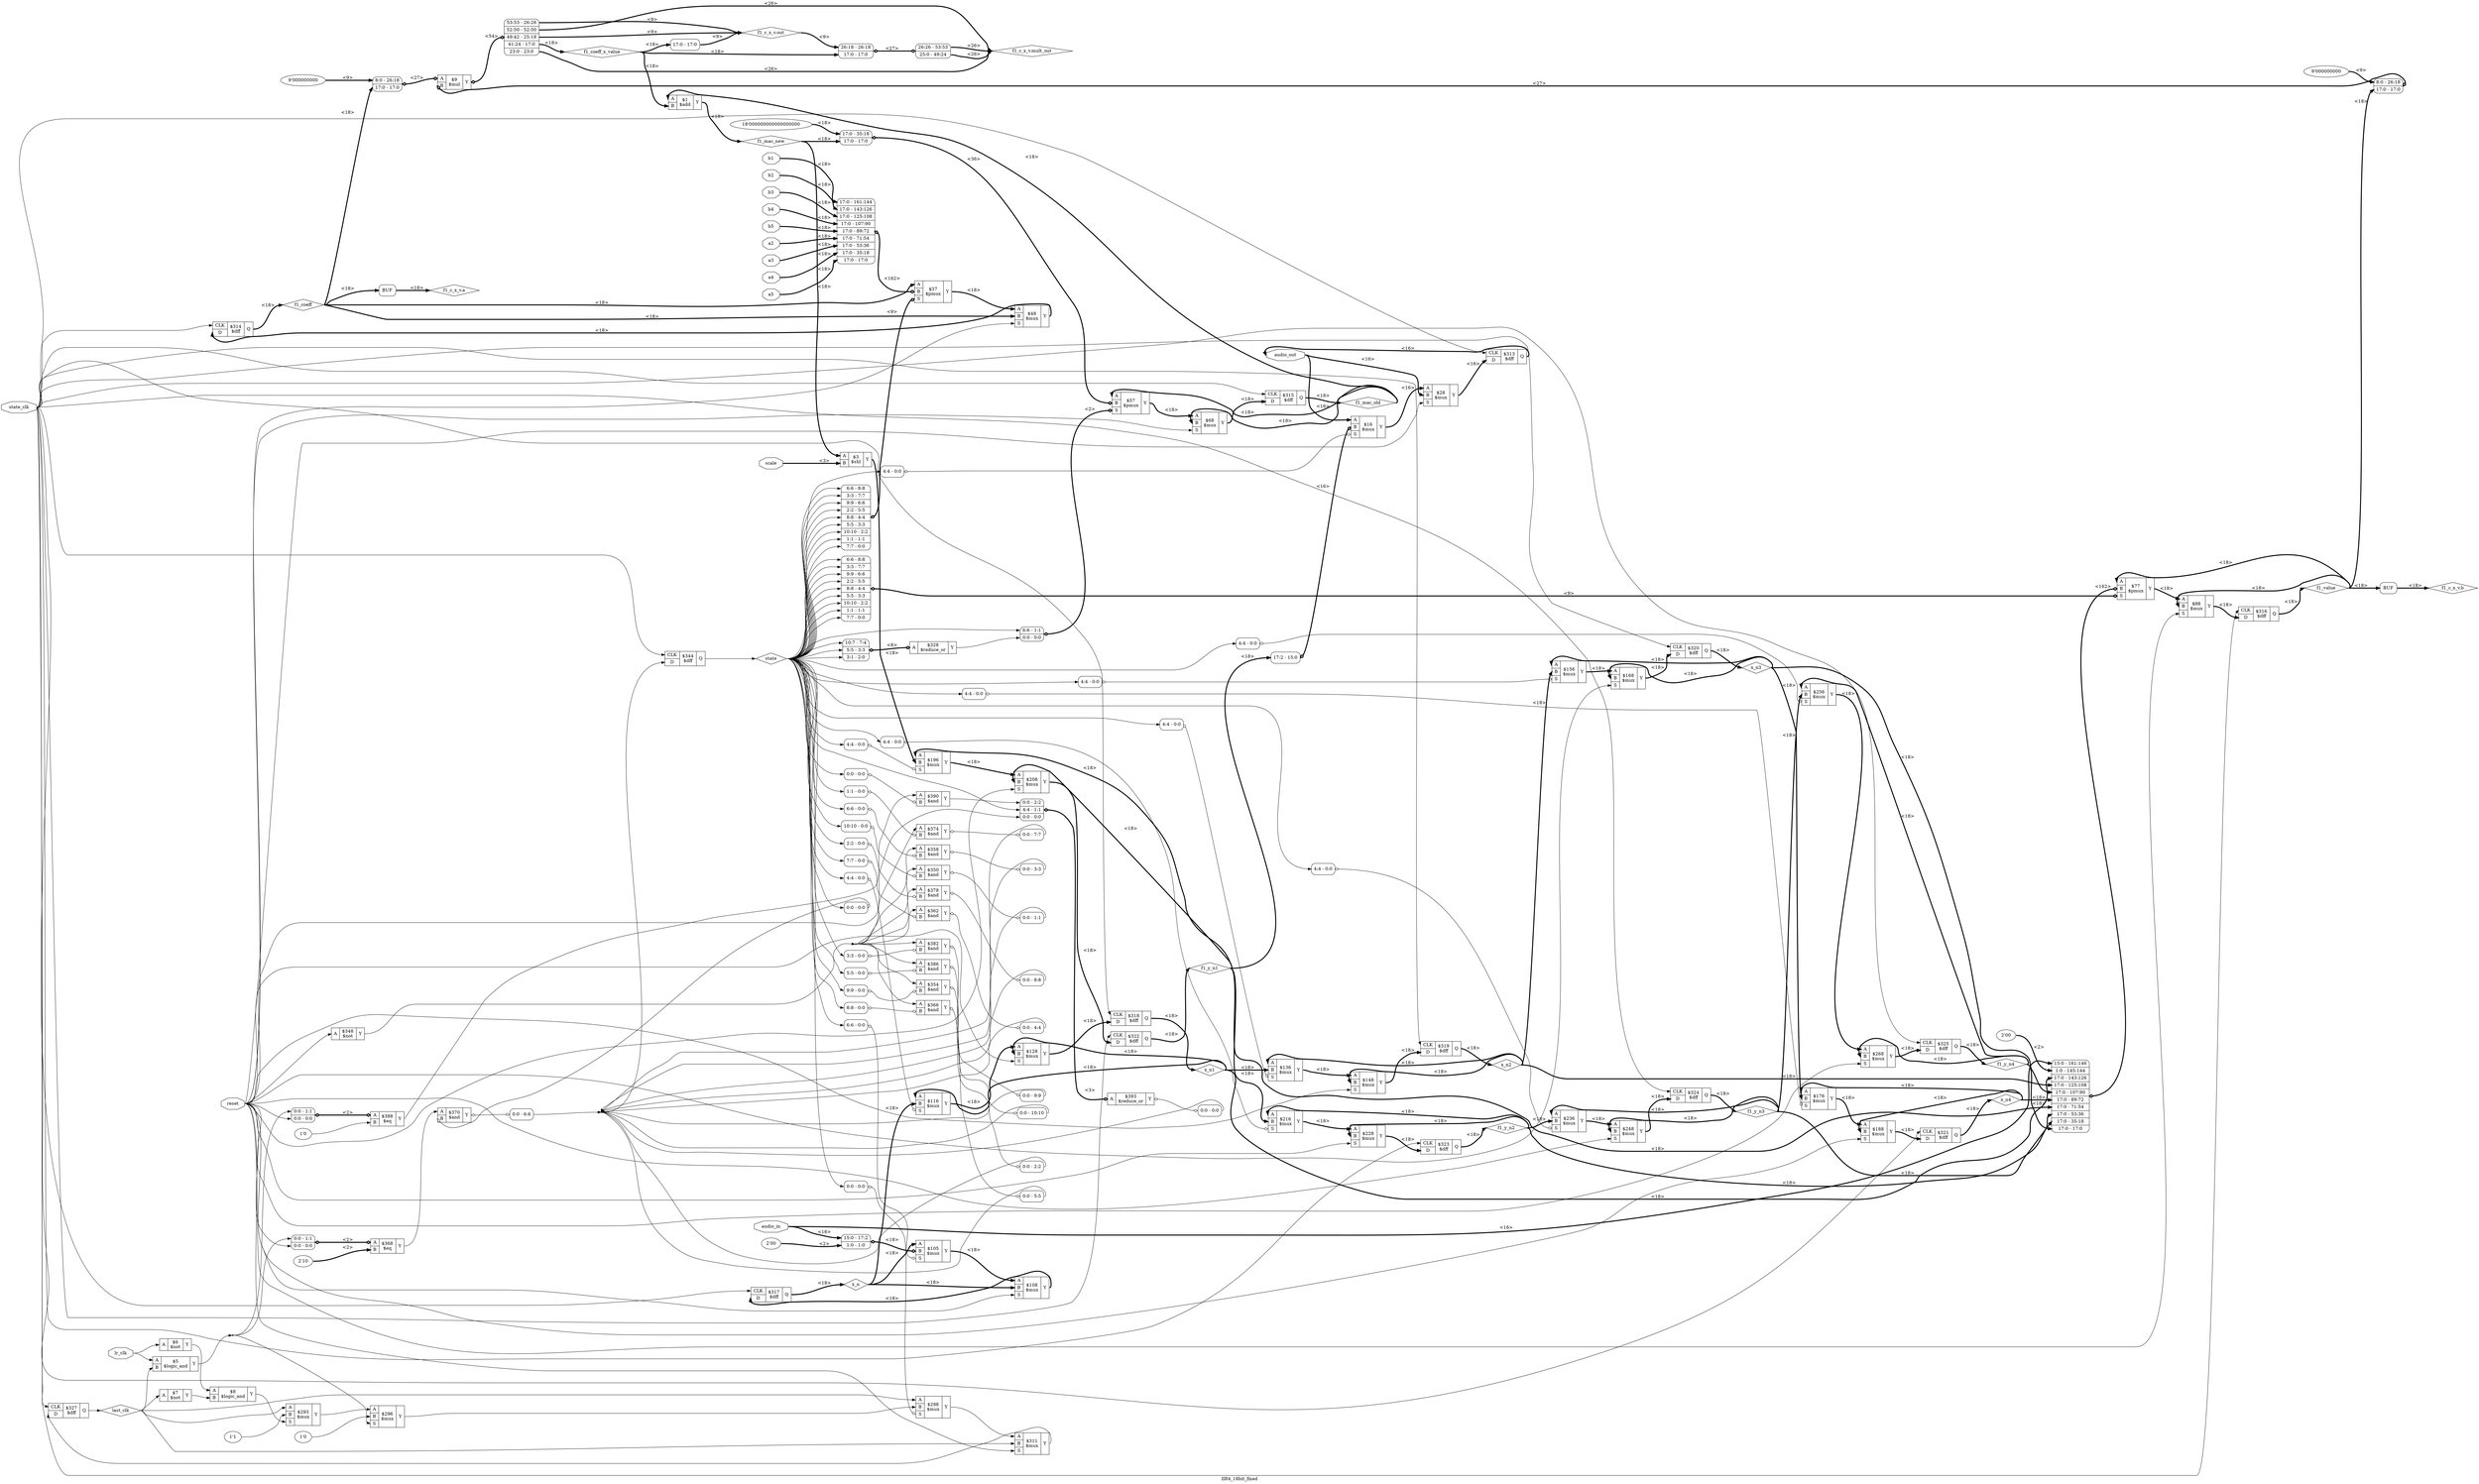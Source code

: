 digraph "IIR4_18bit_fixed" {
label="IIR4_18bit_fixed";
rankdir="LR";
remincross=true;
n2 [ shape=octagon, label="audio_out", color="black", fontcolor="black" ];
n3 [ shape=octagon, label="audio_in", color="black", fontcolor="black" ];
n4 [ shape=octagon, label="scale", color="black", fontcolor="black" ];
n5 [ shape=octagon, label="b1", color="black", fontcolor="black" ];
n6 [ shape=octagon, label="b2", color="black", fontcolor="black" ];
n7 [ shape=octagon, label="b3", color="black", fontcolor="black" ];
n8 [ shape=octagon, label="b4", color="black", fontcolor="black" ];
n9 [ shape=octagon, label="b5", color="black", fontcolor="black" ];
n10 [ shape=octagon, label="a2", color="black", fontcolor="black" ];
n11 [ shape=octagon, label="a3", color="black", fontcolor="black" ];
n12 [ shape=octagon, label="a4", color="black", fontcolor="black" ];
n13 [ shape=octagon, label="a5", color="black", fontcolor="black" ];
n14 [ shape=octagon, label="state_clk", color="black", fontcolor="black" ];
n15 [ shape=octagon, label="lr_clk", color="black", fontcolor="black" ];
n16 [ shape=octagon, label="reset", color="black", fontcolor="black" ];
n17 [ shape=diamond, label="f1_mac_new", color="black", fontcolor="black" ];
n18 [ shape=diamond, label="f1_coeff_x_value", color="black", fontcolor="black" ];
n19 [ shape=diamond, label="f1_coeff", color="black", fontcolor="black" ];
n20 [ shape=diamond, label="f1_mac_old", color="black", fontcolor="black" ];
n21 [ shape=diamond, label="f1_value", color="black", fontcolor="black" ];
n22 [ shape=diamond, label="x_n", color="black", fontcolor="black" ];
n23 [ shape=diamond, label="x_n1", color="black", fontcolor="black" ];
n24 [ shape=diamond, label="x_n2", color="black", fontcolor="black" ];
n25 [ shape=diamond, label="x_n3", color="black", fontcolor="black" ];
n26 [ shape=diamond, label="x_n4", color="black", fontcolor="black" ];
n27 [ shape=diamond, label="f1_y_n1", color="black", fontcolor="black" ];
n28 [ shape=diamond, label="f1_y_n2", color="black", fontcolor="black" ];
n29 [ shape=diamond, label="f1_y_n3", color="black", fontcolor="black" ];
n30 [ shape=diamond, label="f1_y_n4", color="black", fontcolor="black" ];
n31 [ shape=diamond, label="last_clk", color="black", fontcolor="black" ];
n67 [ shape=diamond, label="f1_c_x_v.out", color="black", fontcolor="black" ];
n68 [ shape=diamond, label="f1_c_x_v.a", color="black", fontcolor="black" ];
n69 [ shape=diamond, label="f1_c_x_v.b", color="black", fontcolor="black" ];
n70 [ shape=diamond, label="f1_c_x_v.mult_out", color="black", fontcolor="black" ];
n73 [ shape=diamond, label="state", color="black", fontcolor="black" ];
c81 [ shape=record, label="{{<p78> A|<p79> B}|$1\n$add|{<p80> Y}}" ];
c82 [ shape=record, label="{{<p78> A|<p79> B}|$3\n$shl|{<p80> Y}}" ];
c83 [ shape=record, label="{{<p78> A}|$328\n$reduce_or|{<p80> Y}}" ];
x0 [ shape=record, style=rounded, label="<s2> 10:7 - 7:4 |<s1> 5:5 - 3:3 |<s0> 3:1 - 2:0 " ];
x0:e -> c83:p78:w [arrowhead=odiamond, arrowtail=odiamond, dir=both, color="black", style="setlinewidth(3)", label="<8>"];
c84 [ shape=record, label="{{<p78> A|<p79> B}|$5\n$logic_and|{<p80> Y}}" ];
c85 [ shape=record, label="{{<p78> A}|$6\n$not|{<p80> Y}}" ];
c86 [ shape=record, label="{{<p78> A}|$7\n$not|{<p80> Y}}" ];
c87 [ shape=record, label="{{<p78> A|<p79> B}|$8\n$logic_and|{<p80> Y}}" ];
c89 [ shape=record, label="{{<p78> A|<p79> B|<p88> S}|$16\n$mux|{<p80> Y}}" ];
x1 [ shape=record, style=rounded, label="<s0> 17:2 - 15:0 " ];
x1:e -> c89:p79:w [arrowhead=odiamond, arrowtail=odiamond, dir=both, color="black", style="setlinewidth(3)", label="<16>"];
x2 [ shape=record, style=rounded, label="<s0> 4:4 - 0:0 " ];
x2:e -> c89:p88:w [arrowhead=odiamond, arrowtail=odiamond, dir=both, color="black", label=""];
c90 [ shape=record, label="{{<p78> A|<p79> B|<p88> S}|$28\n$mux|{<p80> Y}}" ];
c91 [ shape=record, label="{{<p78> A|<p79> B|<p88> S}|$37\n$pmux|{<p80> Y}}" ];
x3 [ shape=record, style=rounded, label="<s8> 17:0 - 161:144 |<s7> 17:0 - 143:126 |<s6> 17:0 - 125:108 |<s5> 17:0 - 107:90 |<s4> 17:0 - 89:72 |<s3> 17:0 - 71:54 |<s2> 17:0 - 53:36 |<s1> 17:0 - 35:18 |<s0> 17:0 - 17:0 " ];
x3:e -> c91:p79:w [arrowhead=odiamond, arrowtail=odiamond, dir=both, color="black", style="setlinewidth(3)", label="<162>"];
x4 [ shape=record, style=rounded, label="<s8> 6:6 - 8:8 |<s7> 3:3 - 7:7 |<s6> 9:9 - 6:6 |<s5> 2:2 - 5:5 |<s4> 8:8 - 4:4 |<s3> 5:5 - 3:3 |<s2> 10:10 - 2:2 |<s1> 1:1 - 1:1 |<s0> 7:7 - 0:0 " ];
x4:e -> c91:p88:w [arrowhead=odiamond, arrowtail=odiamond, dir=both, color="black", style="setlinewidth(3)", label="<9>"];
c92 [ shape=record, label="{{<p78> A|<p79> B|<p88> S}|$48\n$mux|{<p80> Y}}" ];
v6 [ label="18'000000000000000000" ];
c93 [ shape=record, label="{{<p78> A|<p79> B|<p88> S}|$57\n$pmux|{<p80> Y}}" ];
x5 [ shape=record, style=rounded, label="<s1> 17:0 - 35:18 |<s0> 17:0 - 17:0 " ];
x5:e -> c93:p79:w [arrowhead=odiamond, arrowtail=odiamond, dir=both, color="black", style="setlinewidth(3)", label="<36>"];
x7 [ shape=record, style=rounded, label="<s1> 6:6 - 1:1 |<s0> 0:0 - 0:0 " ];
x7:e -> c93:p88:w [arrowhead=odiamond, arrowtail=odiamond, dir=both, color="black", style="setlinewidth(3)", label="<2>"];
c94 [ shape=record, label="{{<p78> A|<p79> B|<p88> S}|$68\n$mux|{<p80> Y}}" ];
v9 [ label="2'00" ];
c95 [ shape=record, label="{{<p78> A|<p79> B|<p88> S}|$77\n$pmux|{<p80> Y}}" ];
x8 [ shape=record, style=rounded, label="<s9> 15:0 - 161:146 |<s8> 1:0 - 145:144 |<s7> 17:0 - 143:126 |<s6> 17:0 - 125:108 |<s5> 17:0 - 107:90 |<s4> 17:0 - 89:72 |<s3> 17:0 - 71:54 |<s2> 17:0 - 53:36 |<s1> 17:0 - 35:18 |<s0> 17:0 - 17:0 " ];
x8:e -> c95:p79:w [arrowhead=odiamond, arrowtail=odiamond, dir=both, color="black", style="setlinewidth(3)", label="<162>"];
x10 [ shape=record, style=rounded, label="<s8> 6:6 - 8:8 |<s7> 3:3 - 7:7 |<s6> 9:9 - 6:6 |<s5> 2:2 - 5:5 |<s4> 8:8 - 4:4 |<s3> 5:5 - 3:3 |<s2> 10:10 - 2:2 |<s1> 1:1 - 1:1 |<s0> 7:7 - 0:0 " ];
x10:e -> c95:p88:w [arrowhead=odiamond, arrowtail=odiamond, dir=both, color="black", style="setlinewidth(3)", label="<9>"];
c96 [ shape=record, label="{{<p78> A|<p79> B|<p88> S}|$88\n$mux|{<p80> Y}}" ];
v12 [ label="2'00" ];
c97 [ shape=record, label="{{<p78> A|<p79> B|<p88> S}|$105\n$mux|{<p80> Y}}" ];
x11 [ shape=record, style=rounded, label="<s1> 15:0 - 17:2 |<s0> 1:0 - 1:0 " ];
x11:e -> c97:p79:w [arrowhead=odiamond, arrowtail=odiamond, dir=both, color="black", style="setlinewidth(3)", label="<18>"];
x13 [ shape=record, style=rounded, label="<s0> 6:6 - 0:0 " ];
x13:e -> c97:p88:w [arrowhead=odiamond, arrowtail=odiamond, dir=both, color="black", label=""];
c98 [ shape=record, label="{{<p78> A|<p79> B|<p88> S}|$108\n$mux|{<p80> Y}}" ];
c99 [ shape=record, label="{{<p78> A|<p79> B|<p88> S}|$116\n$mux|{<p80> Y}}" ];
x14 [ shape=record, style=rounded, label="<s0> 4:4 - 0:0 " ];
x14:e -> c99:p88:w [arrowhead=odiamond, arrowtail=odiamond, dir=both, color="black", label=""];
c100 [ shape=record, label="{{<p78> A|<p79> B|<p88> S}|$128\n$mux|{<p80> Y}}" ];
c101 [ shape=record, label="{{<p78> A|<p79> B|<p88> S}|$136\n$mux|{<p80> Y}}" ];
x15 [ shape=record, style=rounded, label="<s0> 4:4 - 0:0 " ];
x15:e -> c101:p88:w [arrowhead=odiamond, arrowtail=odiamond, dir=both, color="black", label=""];
c102 [ shape=record, label="{{<p78> A|<p79> B|<p88> S}|$148\n$mux|{<p80> Y}}" ];
c103 [ shape=record, label="{{<p78> A|<p79> B|<p88> S}|$156\n$mux|{<p80> Y}}" ];
x16 [ shape=record, style=rounded, label="<s0> 4:4 - 0:0 " ];
x16:e -> c103:p88:w [arrowhead=odiamond, arrowtail=odiamond, dir=both, color="black", label=""];
c104 [ shape=record, label="{{<p78> A|<p79> B|<p88> S}|$168\n$mux|{<p80> Y}}" ];
c105 [ shape=record, label="{{<p78> A|<p79> B|<p88> S}|$176\n$mux|{<p80> Y}}" ];
x17 [ shape=record, style=rounded, label="<s0> 4:4 - 0:0 " ];
x17:e -> c105:p88:w [arrowhead=odiamond, arrowtail=odiamond, dir=both, color="black", label=""];
c106 [ shape=record, label="{{<p78> A|<p79> B|<p88> S}|$188\n$mux|{<p80> Y}}" ];
c107 [ shape=record, label="{{<p78> A|<p79> B|<p88> S}|$196\n$mux|{<p80> Y}}" ];
x18 [ shape=record, style=rounded, label="<s0> 4:4 - 0:0 " ];
x18:e -> c107:p88:w [arrowhead=odiamond, arrowtail=odiamond, dir=both, color="black", label=""];
c108 [ shape=record, label="{{<p78> A|<p79> B|<p88> S}|$208\n$mux|{<p80> Y}}" ];
c109 [ shape=record, label="{{<p78> A|<p79> B|<p88> S}|$216\n$mux|{<p80> Y}}" ];
x19 [ shape=record, style=rounded, label="<s0> 4:4 - 0:0 " ];
x19:e -> c109:p88:w [arrowhead=odiamond, arrowtail=odiamond, dir=both, color="black", label=""];
c110 [ shape=record, label="{{<p78> A|<p79> B|<p88> S}|$228\n$mux|{<p80> Y}}" ];
c111 [ shape=record, label="{{<p78> A|<p79> B|<p88> S}|$236\n$mux|{<p80> Y}}" ];
x20 [ shape=record, style=rounded, label="<s0> 4:4 - 0:0 " ];
x20:e -> c111:p88:w [arrowhead=odiamond, arrowtail=odiamond, dir=both, color="black", label=""];
c112 [ shape=record, label="{{<p78> A|<p79> B|<p88> S}|$248\n$mux|{<p80> Y}}" ];
c113 [ shape=record, label="{{<p78> A|<p79> B|<p88> S}|$256\n$mux|{<p80> Y}}" ];
x21 [ shape=record, style=rounded, label="<s0> 4:4 - 0:0 " ];
x21:e -> c113:p88:w [arrowhead=odiamond, arrowtail=odiamond, dir=both, color="black", label=""];
c114 [ shape=record, label="{{<p78> A|<p79> B|<p88> S}|$268\n$mux|{<p80> Y}}" ];
v22 [ label="1'1" ];
c115 [ shape=record, label="{{<p78> A|<p79> B|<p88> S}|$293\n$mux|{<p80> Y}}" ];
v23 [ label="1'0" ];
c116 [ shape=record, label="{{<p78> A|<p79> B|<p88> S}|$296\n$mux|{<p80> Y}}" ];
c117 [ shape=record, label="{{<p78> A|<p79> B|<p88> S}|$298\n$mux|{<p80> Y}}" ];
x24 [ shape=record, style=rounded, label="<s0> 0:0 - 0:0 " ];
x24:e -> c117:p88:w [arrowhead=odiamond, arrowtail=odiamond, dir=both, color="black", label=""];
v26 [ label="9'000000000" ];
v28 [ label="9'000000000" ];
c118 [ shape=record, label="{{<p78> A|<p79> B}|$9\n$mul|{<p80> Y}}" ];
x25 [ shape=record, style=rounded, label="<s1> 8:0 - 26:18 |<s0> 17:0 - 17:0 " ];
x25:e -> c118:p78:w [arrowhead=odiamond, arrowtail=odiamond, dir=both, color="black", style="setlinewidth(3)", label="<27>"];
x27 [ shape=record, style=rounded, label="<s1> 8:0 - 26:18 |<s0> 17:0 - 17:0 " ];
x27:e -> c118:p79:w [arrowhead=odiamond, arrowtail=odiamond, dir=both, color="black", style="setlinewidth(3)", label="<27>"];
x29 [ shape=record, style=rounded, label="<s4> 53:53 - 26:26 |<s3> 52:50 - 52:50 |<s2> 49:42 - 25:18 |<s1> 41:24 - 17:0 |<s0> 23:0 - 23:0 " ];
c118:p80:e -> x29:w [arrowhead=odiamond, arrowtail=odiamond, dir=both, color="black", style="setlinewidth(3)", label="<54>"];
c119 [ shape=record, label="{{<p78> A|<p79> B|<p88> S}|$311\n$mux|{<p80> Y}}" ];
c123 [ shape=record, label="{{<p120> CLK|<p121> D}|$313\n$dff|{<p122> Q}}" ];
c124 [ shape=record, label="{{<p120> CLK|<p121> D}|$314\n$dff|{<p122> Q}}" ];
c125 [ shape=record, label="{{<p120> CLK|<p121> D}|$315\n$dff|{<p122> Q}}" ];
c126 [ shape=record, label="{{<p120> CLK|<p121> D}|$316\n$dff|{<p122> Q}}" ];
c127 [ shape=record, label="{{<p120> CLK|<p121> D}|$317\n$dff|{<p122> Q}}" ];
c128 [ shape=record, label="{{<p120> CLK|<p121> D}|$318\n$dff|{<p122> Q}}" ];
c129 [ shape=record, label="{{<p120> CLK|<p121> D}|$319\n$dff|{<p122> Q}}" ];
c130 [ shape=record, label="{{<p120> CLK|<p121> D}|$320\n$dff|{<p122> Q}}" ];
c131 [ shape=record, label="{{<p120> CLK|<p121> D}|$321\n$dff|{<p122> Q}}" ];
c132 [ shape=record, label="{{<p120> CLK|<p121> D}|$322\n$dff|{<p122> Q}}" ];
c133 [ shape=record, label="{{<p120> CLK|<p121> D}|$323\n$dff|{<p122> Q}}" ];
c134 [ shape=record, label="{{<p120> CLK|<p121> D}|$324\n$dff|{<p122> Q}}" ];
c135 [ shape=record, label="{{<p120> CLK|<p121> D}|$325\n$dff|{<p122> Q}}" ];
c136 [ shape=record, label="{{<p120> CLK|<p121> D}|$327\n$dff|{<p122> Q}}" ];
c137 [ shape=record, label="{{<p120> CLK|<p121> D}|$344\n$dff|{<p122> Q}}" ];
c138 [ shape=record, label="{{<p78> A}|$348\n$not|{<p80> Y}}" ];
c139 [ shape=record, label="{{<p78> A|<p79> B}|$350\n$and|{<p80> Y}}" ];
x30 [ shape=record, style=rounded, label="<s0> 10:10 - 0:0 " ];
x30:e -> c139:p79:w [arrowhead=odiamond, arrowtail=odiamond, dir=both, color="black", label=""];
x31 [ shape=record, style=rounded, label="<s0> 0:0 - 1:1 " ];
c139:p80:e -> x31:w [arrowhead=odiamond, arrowtail=odiamond, dir=both, color="black", label=""];
c140 [ shape=record, label="{{<p78> A|<p79> B}|$354\n$and|{<p80> Y}}" ];
x32 [ shape=record, style=rounded, label="<s0> 9:9 - 0:0 " ];
x32:e -> c140:p79:w [arrowhead=odiamond, arrowtail=odiamond, dir=both, color="black", label=""];
x33 [ shape=record, style=rounded, label="<s0> 0:0 - 2:2 " ];
c140:p80:e -> x33:w [arrowhead=odiamond, arrowtail=odiamond, dir=both, color="black", label=""];
c141 [ shape=record, label="{{<p78> A|<p79> B}|$358\n$and|{<p80> Y}}" ];
x34 [ shape=record, style=rounded, label="<s0> 6:6 - 0:0 " ];
x34:e -> c141:p79:w [arrowhead=odiamond, arrowtail=odiamond, dir=both, color="black", label=""];
x35 [ shape=record, style=rounded, label="<s0> 0:0 - 3:3 " ];
c141:p80:e -> x35:w [arrowhead=odiamond, arrowtail=odiamond, dir=both, color="black", label=""];
c142 [ shape=record, label="{{<p78> A|<p79> B}|$362\n$and|{<p80> Y}}" ];
x36 [ shape=record, style=rounded, label="<s0> 7:7 - 0:0 " ];
x36:e -> c142:p79:w [arrowhead=odiamond, arrowtail=odiamond, dir=both, color="black", label=""];
x37 [ shape=record, style=rounded, label="<s0> 0:0 - 4:4 " ];
c142:p80:e -> x37:w [arrowhead=odiamond, arrowtail=odiamond, dir=both, color="black", label=""];
c143 [ shape=record, label="{{<p78> A|<p79> B}|$366\n$and|{<p80> Y}}" ];
x38 [ shape=record, style=rounded, label="<s0> 8:8 - 0:0 " ];
x38:e -> c143:p79:w [arrowhead=odiamond, arrowtail=odiamond, dir=both, color="black", label=""];
x39 [ shape=record, style=rounded, label="<s0> 0:0 - 5:5 " ];
c143:p80:e -> x39:w [arrowhead=odiamond, arrowtail=odiamond, dir=both, color="black", label=""];
v41 [ label="2'10" ];
c144 [ shape=record, label="{{<p78> A|<p79> B}|$368\n$eq|{<p80> Y}}" ];
x40 [ shape=record, style=rounded, label="<s1> 0:0 - 1:1 |<s0> 0:0 - 0:0 " ];
x40:e -> c144:p78:w [arrowhead=odiamond, arrowtail=odiamond, dir=both, color="black", style="setlinewidth(3)", label="<2>"];
c145 [ shape=record, label="{{<p78> A|<p79> B}|$370\n$and|{<p80> Y}}" ];
x42 [ shape=record, style=rounded, label="<s0> 0:0 - 0:0 " ];
x42:e -> c145:p79:w [arrowhead=odiamond, arrowtail=odiamond, dir=both, color="black", label=""];
x43 [ shape=record, style=rounded, label="<s0> 0:0 - 6:6 " ];
c145:p80:e -> x43:w [arrowhead=odiamond, arrowtail=odiamond, dir=both, color="black", label=""];
c146 [ shape=record, label="{{<p78> A|<p79> B}|$374\n$and|{<p80> Y}}" ];
x44 [ shape=record, style=rounded, label="<s0> 1:1 - 0:0 " ];
x44:e -> c146:p79:w [arrowhead=odiamond, arrowtail=odiamond, dir=both, color="black", label=""];
x45 [ shape=record, style=rounded, label="<s0> 0:0 - 7:7 " ];
c146:p80:e -> x45:w [arrowhead=odiamond, arrowtail=odiamond, dir=both, color="black", label=""];
c147 [ shape=record, label="{{<p78> A|<p79> B}|$378\n$and|{<p80> Y}}" ];
x46 [ shape=record, style=rounded, label="<s0> 2:2 - 0:0 " ];
x46:e -> c147:p79:w [arrowhead=odiamond, arrowtail=odiamond, dir=both, color="black", label=""];
x47 [ shape=record, style=rounded, label="<s0> 0:0 - 8:8 " ];
c147:p80:e -> x47:w [arrowhead=odiamond, arrowtail=odiamond, dir=both, color="black", label=""];
c148 [ shape=record, label="{{<p78> A|<p79> B}|$382\n$and|{<p80> Y}}" ];
x48 [ shape=record, style=rounded, label="<s0> 3:3 - 0:0 " ];
x48:e -> c148:p79:w [arrowhead=odiamond, arrowtail=odiamond, dir=both, color="black", label=""];
x49 [ shape=record, style=rounded, label="<s0> 0:0 - 9:9 " ];
c148:p80:e -> x49:w [arrowhead=odiamond, arrowtail=odiamond, dir=both, color="black", label=""];
c149 [ shape=record, label="{{<p78> A|<p79> B}|$386\n$and|{<p80> Y}}" ];
x50 [ shape=record, style=rounded, label="<s0> 5:5 - 0:0 " ];
x50:e -> c149:p79:w [arrowhead=odiamond, arrowtail=odiamond, dir=both, color="black", label=""];
x51 [ shape=record, style=rounded, label="<s0> 0:0 - 10:10 " ];
c149:p80:e -> x51:w [arrowhead=odiamond, arrowtail=odiamond, dir=both, color="black", label=""];
v53 [ label="1'0" ];
c150 [ shape=record, label="{{<p78> A|<p79> B}|$388\n$eq|{<p80> Y}}" ];
x52 [ shape=record, style=rounded, label="<s1> 0:0 - 1:1 |<s0> 0:0 - 0:0 " ];
x52:e -> c150:p78:w [arrowhead=odiamond, arrowtail=odiamond, dir=both, color="black", style="setlinewidth(3)", label="<2>"];
c151 [ shape=record, label="{{<p78> A|<p79> B}|$390\n$and|{<p80> Y}}" ];
x54 [ shape=record, style=rounded, label="<s0> 0:0 - 0:0 " ];
x54:e -> c151:p79:w [arrowhead=odiamond, arrowtail=odiamond, dir=both, color="black", label=""];
c152 [ shape=record, label="{{<p78> A}|$393\n$reduce_or|{<p80> Y}}" ];
x55 [ shape=record, style=rounded, label="<s2> 0:0 - 2:2 |<s1> 4:4 - 1:1 |<s0> 0:0 - 0:0 " ];
x55:e -> c152:p78:w [arrowhead=odiamond, arrowtail=odiamond, dir=both, color="black", style="setlinewidth(3)", label="<3>"];
x56 [ shape=record, style=rounded, label="<s0> 0:0 - 0:0 " ];
c152:p80:e -> x56:w [arrowhead=odiamond, arrowtail=odiamond, dir=both, color="black", label=""];
x57 [ shape=record, style=rounded, label="<s0> 17:0 - 17:0 " ];
x58 [shape=box, style=rounded, label="BUF"];
x59 [shape=box, style=rounded, label="BUF"];
x60 [ shape=record, style=rounded, label="<s1> 26:18 - 26:18 |<s0> 17:0 - 17:0 " ];
x61 [ shape=record, style=rounded, label="<s1> 26:26 - 53:53 |<s0> 25:0 - 49:24 " ];
x60:e -> x61:w [arrowhead=odiamond, arrowtail=odiamond, dir=both, color="black", style="setlinewidth(3)", label="<27>"];
n10:e -> x3:s3:w [color="black", style="setlinewidth(3)", label="<18>"];
n11:e -> x3:s2:w [color="black", style="setlinewidth(3)", label="<18>"];
n12:e -> x3:s1:w [color="black", style="setlinewidth(3)", label="<18>"];
n13:e -> x3:s0:w [color="black", style="setlinewidth(3)", label="<18>"];
n14:e -> c123:p120:w [color="black", label=""];
n14:e -> c124:p120:w [color="black", label=""];
n14:e -> c125:p120:w [color="black", label=""];
n14:e -> c126:p120:w [color="black", label=""];
n14:e -> c127:p120:w [color="black", label=""];
n14:e -> c128:p120:w [color="black", label=""];
n14:e -> c129:p120:w [color="black", label=""];
n14:e -> c130:p120:w [color="black", label=""];
n14:e -> c131:p120:w [color="black", label=""];
n14:e -> c132:p120:w [color="black", label=""];
n14:e -> c133:p120:w [color="black", label=""];
n14:e -> c134:p120:w [color="black", label=""];
n14:e -> c135:p120:w [color="black", label=""];
n14:e -> c136:p120:w [color="black", label=""];
n14:e -> c137:p120:w [color="black", label=""];
n15:e -> c84:p78:w [color="black", label=""];
n15:e -> c85:p78:w [color="black", label=""];
n16:e -> c100:p88:w [color="black", label=""];
n16:e -> c102:p88:w [color="black", label=""];
n16:e -> c104:p88:w [color="black", label=""];
n16:e -> c106:p88:w [color="black", label=""];
n16:e -> c108:p88:w [color="black", label=""];
n16:e -> c110:p88:w [color="black", label=""];
n16:e -> c112:p88:w [color="black", label=""];
n16:e -> c114:p88:w [color="black", label=""];
n16:e -> c119:p88:w [color="black", label=""];
n16:e -> c138:p78:w [color="black", label=""];
n16:e -> c90:p88:w [color="black", label=""];
n16:e -> c92:p88:w [color="black", label=""];
n16:e -> c94:p88:w [color="black", label=""];
n16:e -> c96:p88:w [color="black", label=""];
n16:e -> c98:p88:w [color="black", label=""];
n16:e -> x40:s0:w [color="black", label=""];
n16:e -> x52:s0:w [color="black", label=""];
n16:e -> x55:s0:w [color="black", label=""];
c81:p80:e -> n17:w [color="black", style="setlinewidth(3)", label="<18>"];
n17:e -> c82:p78:w [color="black", style="setlinewidth(3)", label="<18>"];
n17:e -> x5:s0:w [color="black", style="setlinewidth(3)", label="<18>"];
x29:s1:e -> n18:w [color="black", style="setlinewidth(3)", label="<18>"];
n18:e -> c81:p79:w [color="black", style="setlinewidth(3)", label="<18>"];
n18:e -> x57:w [color="black", style="setlinewidth(3)", label="<18>"];
n18:e -> x60:s0:w [color="black", style="setlinewidth(3)", label="<18>"];
c124:p122:e -> n19:w [color="black", style="setlinewidth(3)", label="<18>"];
n19:e -> c91:p78:w [color="black", style="setlinewidth(3)", label="<18>"];
n19:e -> c92:p79:w [color="black", style="setlinewidth(3)", label="<18>"];
n19:e -> x25:s0:w [color="black", style="setlinewidth(3)", label="<18>"];
n19:e -> x58:w:w [color="black", style="setlinewidth(3)", label="<18>"];
c123:p122:e -> n2:w [color="black", style="setlinewidth(3)", label="<16>"];
n2:e -> c89:p78:w [color="black", style="setlinewidth(3)", label="<16>"];
n2:e -> c90:p79:w [color="black", style="setlinewidth(3)", label="<16>"];
c125:p122:e -> n20:w [color="black", style="setlinewidth(3)", label="<18>"];
n20:e -> c81:p78:w [color="black", style="setlinewidth(3)", label="<18>"];
n20:e -> c93:p78:w [color="black", style="setlinewidth(3)", label="<18>"];
n20:e -> c94:p79:w [color="black", style="setlinewidth(3)", label="<18>"];
c126:p122:e -> n21:w [color="black", style="setlinewidth(3)", label="<18>"];
n21:e -> c95:p78:w [color="black", style="setlinewidth(3)", label="<18>"];
n21:e -> c96:p79:w [color="black", style="setlinewidth(3)", label="<18>"];
n21:e -> x27:s0:w [color="black", style="setlinewidth(3)", label="<18>"];
n21:e -> x59:w:w [color="black", style="setlinewidth(3)", label="<18>"];
c127:p122:e -> n22:w [color="black", style="setlinewidth(3)", label="<18>"];
n22:e -> c97:p78:w [color="black", style="setlinewidth(3)", label="<18>"];
n22:e -> c98:p79:w [color="black", style="setlinewidth(3)", label="<18>"];
n22:e -> c99:p79:w [color="black", style="setlinewidth(3)", label="<18>"];
c128:p122:e -> n23:w [color="black", style="setlinewidth(3)", label="<18>"];
n23:e -> c100:p79:w [color="black", style="setlinewidth(3)", label="<18>"];
n23:e -> c101:p79:w [color="black", style="setlinewidth(3)", label="<18>"];
n23:e -> c99:p78:w [color="black", style="setlinewidth(3)", label="<18>"];
n23:e -> x8:s7:w [color="black", style="setlinewidth(3)", label="<18>"];
c129:p122:e -> n24:w [color="black", style="setlinewidth(3)", label="<18>"];
n24:e -> c101:p78:w [color="black", style="setlinewidth(3)", label="<18>"];
n24:e -> c102:p79:w [color="black", style="setlinewidth(3)", label="<18>"];
n24:e -> c103:p79:w [color="black", style="setlinewidth(3)", label="<18>"];
n24:e -> x8:s6:w [color="black", style="setlinewidth(3)", label="<18>"];
c130:p122:e -> n25:w [color="black", style="setlinewidth(3)", label="<18>"];
n25:e -> c103:p78:w [color="black", style="setlinewidth(3)", label="<18>"];
n25:e -> c104:p79:w [color="black", style="setlinewidth(3)", label="<18>"];
n25:e -> c105:p79:w [color="black", style="setlinewidth(3)", label="<18>"];
n25:e -> x8:s5:w [color="black", style="setlinewidth(3)", label="<18>"];
c131:p122:e -> n26:w [color="black", style="setlinewidth(3)", label="<18>"];
n26:e -> c105:p78:w [color="black", style="setlinewidth(3)", label="<18>"];
n26:e -> c106:p79:w [color="black", style="setlinewidth(3)", label="<18>"];
n26:e -> x8:s4:w [color="black", style="setlinewidth(3)", label="<18>"];
c132:p122:e -> n27:w [color="black", style="setlinewidth(3)", label="<18>"];
n27:e -> c107:p78:w [color="black", style="setlinewidth(3)", label="<18>"];
n27:e -> c108:p79:w [color="black", style="setlinewidth(3)", label="<18>"];
n27:e -> c109:p79:w [color="black", style="setlinewidth(3)", label="<18>"];
n27:e -> x1:s0:w [color="black", style="setlinewidth(3)", label="<18>"];
n27:e -> x8:s3:w [color="black", style="setlinewidth(3)", label="<18>"];
c133:p122:e -> n28:w [color="black", style="setlinewidth(3)", label="<18>"];
n28:e -> c109:p78:w [color="black", style="setlinewidth(3)", label="<18>"];
n28:e -> c110:p79:w [color="black", style="setlinewidth(3)", label="<18>"];
n28:e -> c111:p79:w [color="black", style="setlinewidth(3)", label="<18>"];
n28:e -> x8:s2:w [color="black", style="setlinewidth(3)", label="<18>"];
c134:p122:e -> n29:w [color="black", style="setlinewidth(3)", label="<18>"];
n29:e -> c111:p78:w [color="black", style="setlinewidth(3)", label="<18>"];
n29:e -> c112:p79:w [color="black", style="setlinewidth(3)", label="<18>"];
n29:e -> c113:p79:w [color="black", style="setlinewidth(3)", label="<18>"];
n29:e -> x8:s1:w [color="black", style="setlinewidth(3)", label="<18>"];
n3:e -> x11:s1:w [color="black", style="setlinewidth(3)", label="<16>"];
n3:e -> x8:s9:w [color="black", style="setlinewidth(3)", label="<16>"];
c135:p122:e -> n30:w [color="black", style="setlinewidth(3)", label="<18>"];
n30:e -> c113:p78:w [color="black", style="setlinewidth(3)", label="<18>"];
n30:e -> c114:p79:w [color="black", style="setlinewidth(3)", label="<18>"];
n30:e -> x8:s0:w [color="black", style="setlinewidth(3)", label="<18>"];
c136:p122:e -> n31:w [color="black", label=""];
n31:e -> c115:p78:w [color="black", label=""];
n31:e -> c117:p78:w [color="black", label=""];
n31:e -> c119:p79:w [color="black", label=""];
n31:e -> c84:p79:w [color="black", label=""];
n31:e -> c86:p78:w [color="black", label=""];
c89:p80:e -> c90:p78:w [color="black", style="setlinewidth(3)", label="<16>"];
c90:p80:e -> c123:p121:w [color="black", style="setlinewidth(3)", label="<16>"];
c92:p80:e -> c124:p121:w [color="black", style="setlinewidth(3)", label="<18>"];
c94:p80:e -> c125:p121:w [color="black", style="setlinewidth(3)", label="<18>"];
c96:p80:e -> c126:p121:w [color="black", style="setlinewidth(3)", label="<18>"];
c98:p80:e -> c127:p121:w [color="black", style="setlinewidth(3)", label="<18>"];
c100:p80:e -> c128:p121:w [color="black", style="setlinewidth(3)", label="<18>"];
c102:p80:e -> c129:p121:w [color="black", style="setlinewidth(3)", label="<18>"];
n4:e -> c82:p79:w [color="black", style="setlinewidth(3)", label="<3>"];
c104:p80:e -> c130:p121:w [color="black", style="setlinewidth(3)", label="<18>"];
c106:p80:e -> c131:p121:w [color="black", style="setlinewidth(3)", label="<18>"];
c108:p80:e -> c132:p121:w [color="black", style="setlinewidth(3)", label="<18>"];
c110:p80:e -> c133:p121:w [color="black", style="setlinewidth(3)", label="<18>"];
c112:p80:e -> c134:p121:w [color="black", style="setlinewidth(3)", label="<18>"];
c114:p80:e -> c135:p121:w [color="black", style="setlinewidth(3)", label="<18>"];
c119:p80:e -> c136:p121:w [color="black", label=""];
c82:p80:e -> c107:p79:w [color="black", style="setlinewidth(3)", label="<18>"];
n48 [ shape=point ];
c84:p80:e -> n48:w [color="black", label=""];
n48:e -> c116:p88:w [color="black", label=""];
n48:e -> x40:s1:w [color="black", label=""];
n48:e -> x52:s1:w [color="black", label=""];
c85:p80:e -> c87:p78:w [color="black", label=""];
n5:e -> x3:s8:w [color="black", style="setlinewidth(3)", label="<18>"];
c86:p80:e -> c87:p79:w [color="black", label=""];
c87:p80:e -> c115:p88:w [color="black", label=""];
c91:p80:e -> c92:p78:w [color="black", style="setlinewidth(3)", label="<18>"];
c93:p80:e -> c94:p78:w [color="black", style="setlinewidth(3)", label="<18>"];
c95:p80:e -> c96:p78:w [color="black", style="setlinewidth(3)", label="<18>"];
c97:p80:e -> c98:p78:w [color="black", style="setlinewidth(3)", label="<18>"];
c99:p80:e -> c100:p78:w [color="black", style="setlinewidth(3)", label="<18>"];
c101:p80:e -> c102:p78:w [color="black", style="setlinewidth(3)", label="<18>"];
c103:p80:e -> c104:p78:w [color="black", style="setlinewidth(3)", label="<18>"];
c105:p80:e -> c106:p78:w [color="black", style="setlinewidth(3)", label="<18>"];
n6:e -> x3:s7:w [color="black", style="setlinewidth(3)", label="<18>"];
c107:p80:e -> c108:p78:w [color="black", style="setlinewidth(3)", label="<18>"];
c109:p80:e -> c110:p78:w [color="black", style="setlinewidth(3)", label="<18>"];
c111:p80:e -> c112:p78:w [color="black", style="setlinewidth(3)", label="<18>"];
c113:p80:e -> c114:p78:w [color="black", style="setlinewidth(3)", label="<18>"];
c115:p80:e -> c116:p78:w [color="black", label=""];
c116:p80:e -> c117:p79:w [color="black", label=""];
c117:p80:e -> c119:p78:w [color="black", label=""];
x29:s2:e -> n67:w [color="black", style="setlinewidth(3)", label="<9>"];
x29:s4:e -> n67:w [color="black", style="setlinewidth(3)", label="<9>"];
x57:s0:e -> n67:w [color="black", style="setlinewidth(3)", label="<9>"];
n67:e -> x60:s1:w [color="black", style="setlinewidth(3)", label="<9>"];
x58:e:e -> n68:w [color="black", style="setlinewidth(3)", label="<18>"];
x59:e:e -> n69:w [color="black", style="setlinewidth(3)", label="<18>"];
n7:e -> x3:s6:w [color="black", style="setlinewidth(3)", label="<18>"];
x29:s0:e -> n70:w [color="black", style="setlinewidth(3)", label="<26>"];
x29:s3:e -> n70:w [color="black", style="setlinewidth(3)", label="<26>"];
x61:s0:e -> n70:w [color="black", style="setlinewidth(3)", label="<26>"];
x61:s1:e -> n70:w [color="black", style="setlinewidth(3)", label="<26>"];
c144:p80:e -> c145:p78:w [color="black", label=""];
n72 [ shape=point ];
x31:s0:e -> n72:w [color="black", label=""];
x33:s0:e -> n72:w [color="black", label=""];
x35:s0:e -> n72:w [color="black", label=""];
x37:s0:e -> n72:w [color="black", label=""];
x39:s0:e -> n72:w [color="black", label=""];
x43:s0:e -> n72:w [color="black", label=""];
x45:s0:e -> n72:w [color="black", label=""];
x47:s0:e -> n72:w [color="black", label=""];
x49:s0:e -> n72:w [color="black", label=""];
x51:s0:e -> n72:w [color="black", label=""];
x56:s0:e -> n72:w [color="black", label=""];
n72:e -> c137:p121:w [color="black", label=""];
c137:p122:e -> n73:w [color="black", label=""];
n73:e -> x0:s0:w [color="black", label=""];
n73:e -> x0:s1:w [color="black", label=""];
n73:e -> x0:s2:w [color="black", label=""];
n73:e -> x10:s0:w [color="black", label=""];
n73:e -> x10:s1:w [color="black", label=""];
n73:e -> x10:s2:w [color="black", label=""];
n73:e -> x10:s3:w [color="black", label=""];
n73:e -> x10:s4:w [color="black", label=""];
n73:e -> x10:s5:w [color="black", label=""];
n73:e -> x10:s6:w [color="black", label=""];
n73:e -> x10:s7:w [color="black", label=""];
n73:e -> x10:s8:w [color="black", label=""];
n73:e -> x13:s0:w [color="black", label=""];
n73:e -> x14:s0:w [color="black", label=""];
n73:e -> x15:s0:w [color="black", label=""];
n73:e -> x16:s0:w [color="black", label=""];
n73:e -> x17:s0:w [color="black", label=""];
n73:e -> x18:s0:w [color="black", label=""];
n73:e -> x19:s0:w [color="black", label=""];
n73:e -> x20:s0:w [color="black", label=""];
n73:e -> x21:s0:w [color="black", label=""];
n73:e -> x24:s0:w [color="black", label=""];
n73:e -> x2:s0:w [color="black", label=""];
n73:e -> x30:s0:w [color="black", label=""];
n73:e -> x32:s0:w [color="black", label=""];
n73:e -> x34:s0:w [color="black", label=""];
n73:e -> x36:s0:w [color="black", label=""];
n73:e -> x38:s0:w [color="black", label=""];
n73:e -> x42:s0:w [color="black", label=""];
n73:e -> x44:s0:w [color="black", label=""];
n73:e -> x46:s0:w [color="black", label=""];
n73:e -> x48:s0:w [color="black", label=""];
n73:e -> x4:s0:w [color="black", label=""];
n73:e -> x4:s1:w [color="black", label=""];
n73:e -> x4:s2:w [color="black", label=""];
n73:e -> x4:s3:w [color="black", label=""];
n73:e -> x4:s4:w [color="black", label=""];
n73:e -> x4:s5:w [color="black", label=""];
n73:e -> x4:s6:w [color="black", label=""];
n73:e -> x4:s7:w [color="black", label=""];
n73:e -> x4:s8:w [color="black", label=""];
n73:e -> x50:s0:w [color="black", label=""];
n73:e -> x54:s0:w [color="black", label=""];
n73:e -> x55:s1:w [color="black", label=""];
n73:e -> x7:s1:w [color="black", label=""];
n74 [ shape=point ];
c138:p80:e -> n74:w [color="black", label=""];
n74:e -> c139:p78:w [color="black", label=""];
n74:e -> c140:p78:w [color="black", label=""];
n74:e -> c141:p78:w [color="black", label=""];
n74:e -> c142:p78:w [color="black", label=""];
n74:e -> c143:p78:w [color="black", label=""];
n74:e -> c146:p78:w [color="black", label=""];
n74:e -> c147:p78:w [color="black", label=""];
n74:e -> c148:p78:w [color="black", label=""];
n74:e -> c149:p78:w [color="black", label=""];
c83:p80:e -> x7:s0:w [color="black", label=""];
c150:p80:e -> c151:p78:w [color="black", label=""];
c151:p80:e -> x55:s2:w [color="black", label=""];
n8:e -> x3:s5:w [color="black", style="setlinewidth(3)", label="<18>"];
n9:e -> x3:s4:w [color="black", style="setlinewidth(3)", label="<18>"];
v12:e -> x11:s0:w [color="black", style="setlinewidth(3)", label="<2>"];
v22:e -> c115:p79:w [color="black", label=""];
v23:e -> c116:p79:w [color="black", label=""];
v26:e -> x25:s1:w [color="black", style="setlinewidth(3)", label="<9>"];
v28:e -> x27:s1:w [color="black", style="setlinewidth(3)", label="<9>"];
v41:e -> c144:p79:w [color="black", style="setlinewidth(3)", label="<2>"];
v53:e -> c150:p79:w [color="black", label=""];
v6:e -> x5:s1:w [color="black", style="setlinewidth(3)", label="<18>"];
v9:e -> x8:s8:w [color="black", style="setlinewidth(3)", label="<2>"];
}
